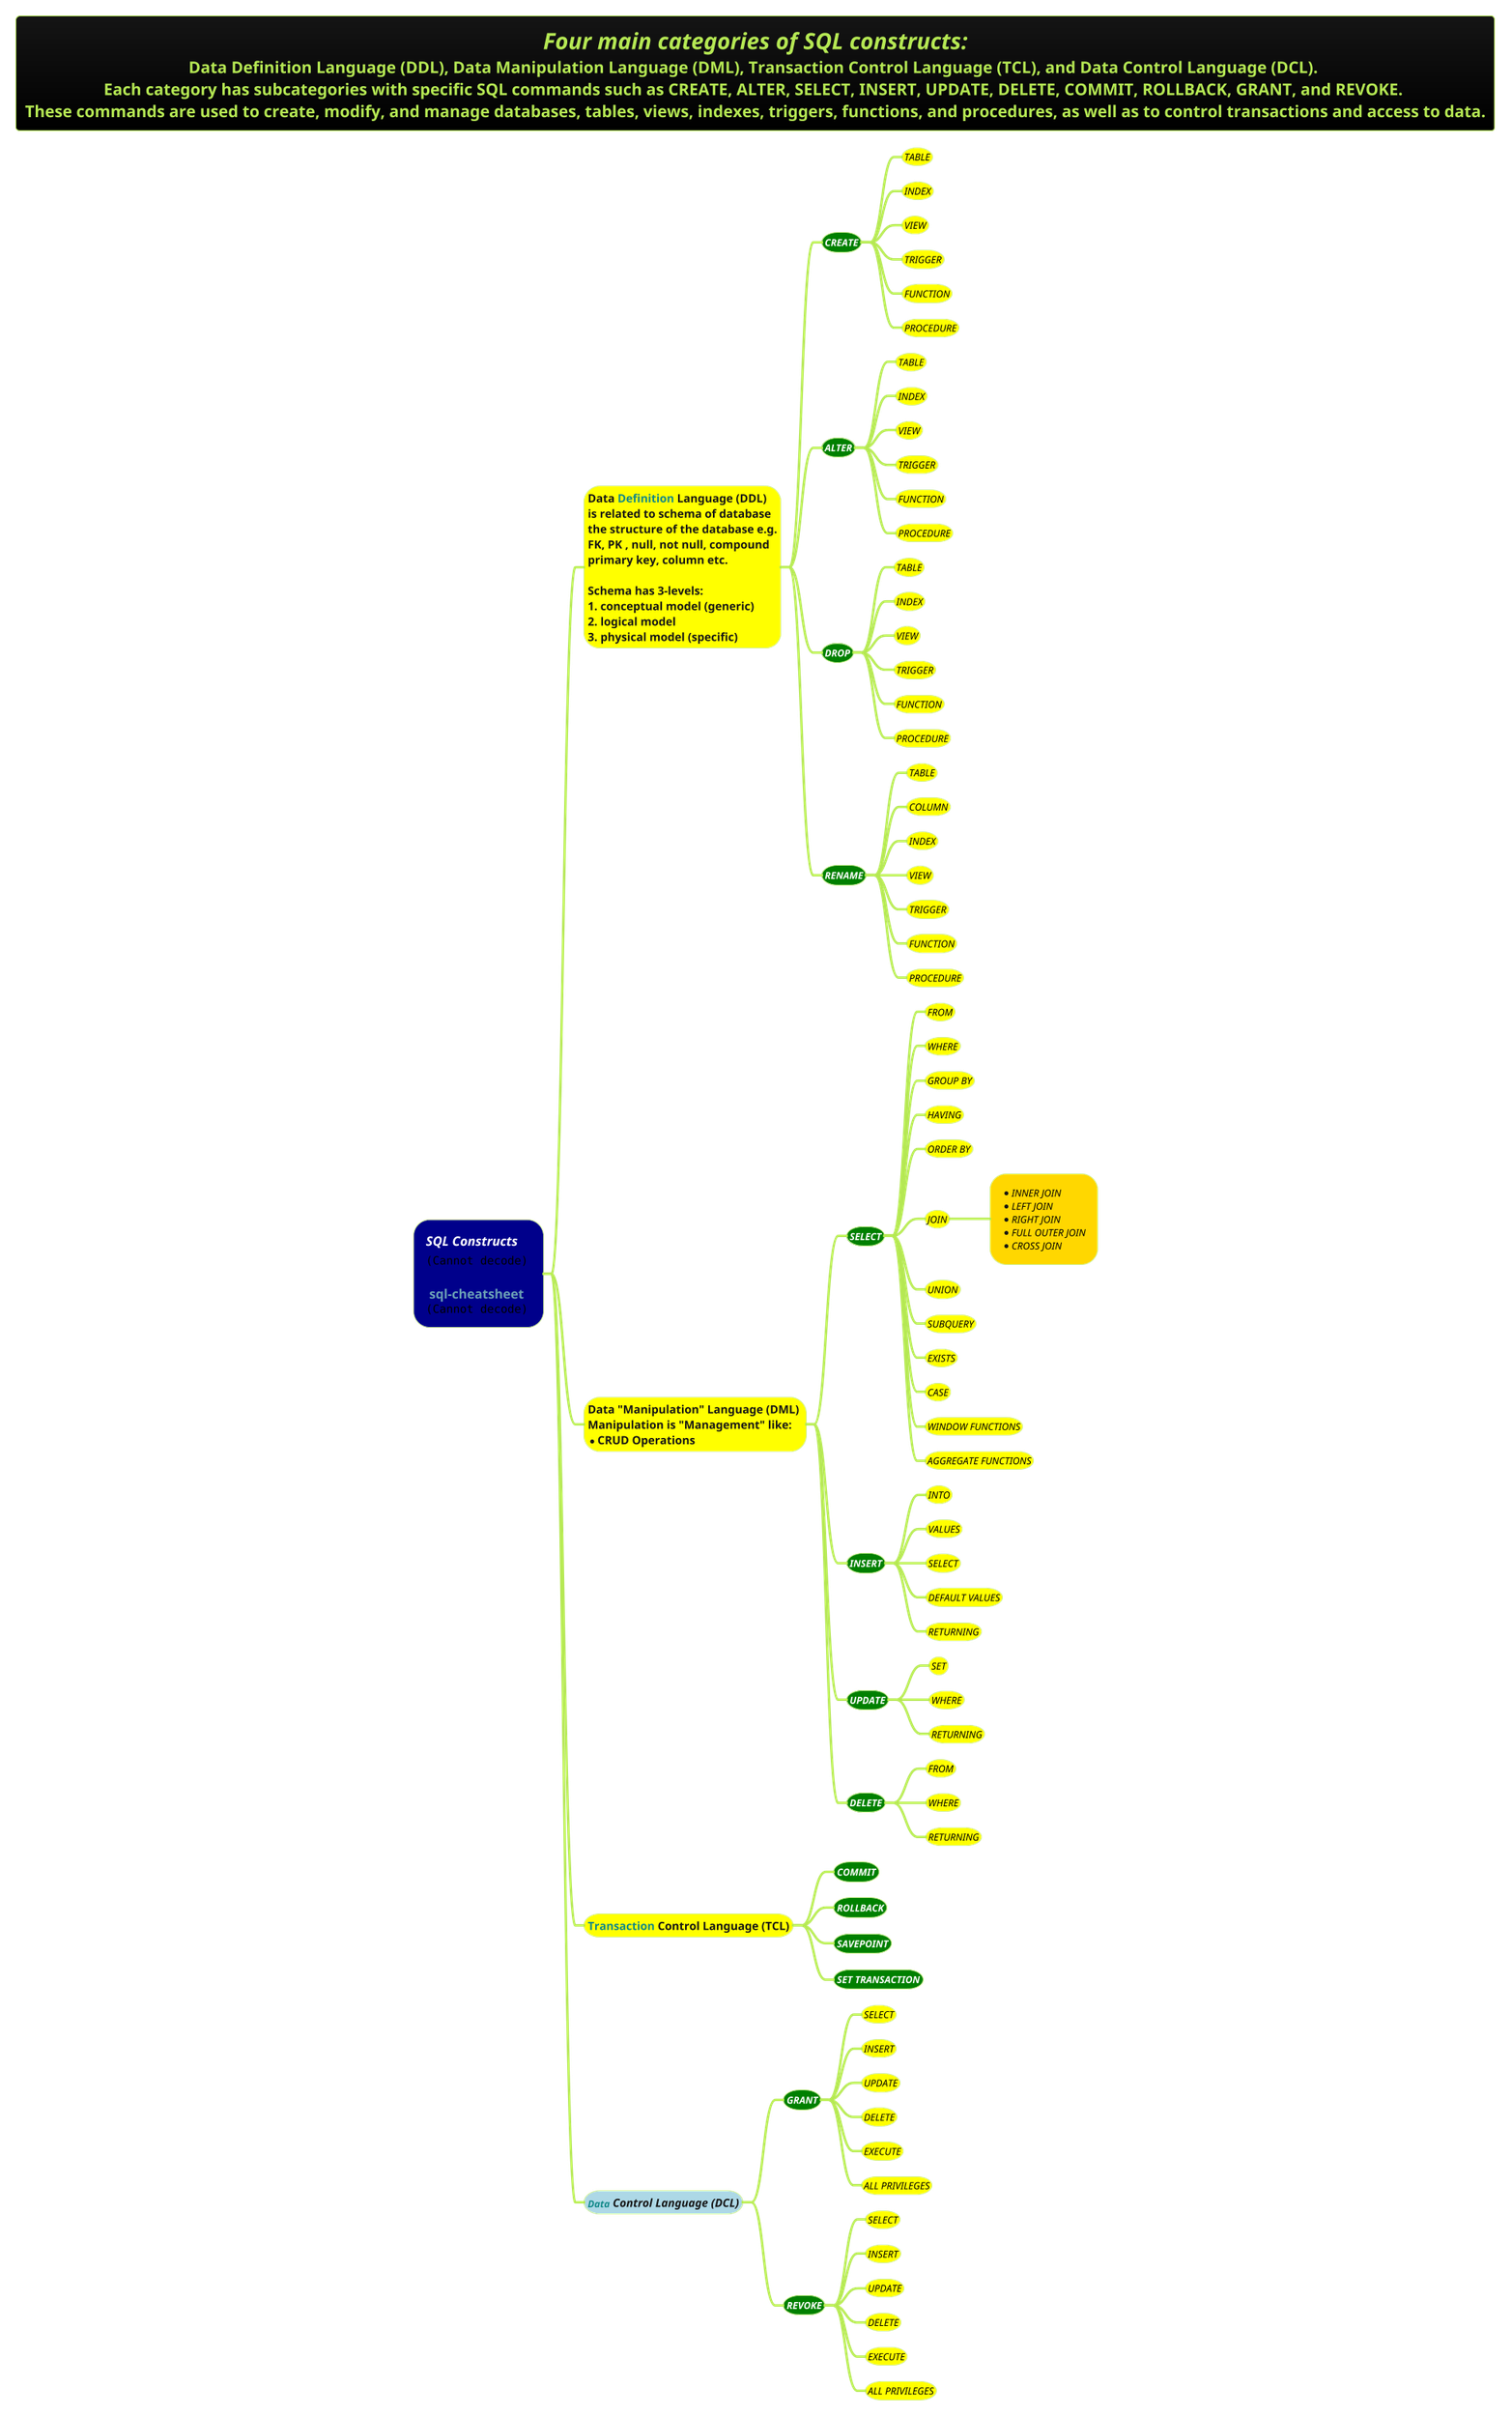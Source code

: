 @startmindmap
title =<i>Four main categories of SQL constructs: \nData Definition Language (DDL), Data Manipulation Language (DML), Transaction Control Language (TCL), and Data Control Language (DCL). \nEach category has subcategories with specific SQL commands such as CREATE, ALTER, SELECT, INSERT, UPDATE, DELETE, COMMIT, ROLLBACK, GRANT, and REVOKE. \nThese commands are used to create, modify, and manage databases, tables, views, indexes, triggers, functions, and procedures, as well as to control transactions and access to data.
!theme hacker




*[#darkblue] <i><color #white>SQL Constructs \n<img:images/sql-joins.png> \n\n **sql-cheatsheet**\n<img:images/img_1.png>
**[#yellow] **Data** <color #118888>**Definition**</color> Language **(DDL)**\nis related to **schema** of **database**\nthe **structure** of the database e.g.\nFK, PK , null, not null, compound\nprimary key, column etc.\n\n**Schema has 3-levels:**\n1. conceptual model **(generic)**\n2. logical model\n3. physical model **(specific)**
***[#green] <b><i><color #white><size:12>CREATE
****[#yellow] <i><color #black><size:12>TABLE
****[#yellow] <i><color #black><size:12>INDEX
****[#yellow] <i><color #black><size:12>VIEW
****[#yellow] <i><color #black><size:12>TRIGGER
****[#yellow] <i><color #black><size:12>FUNCTION
****[#yellow] <i><color #black><size:12>PROCEDURE
***[#green] <b><i><color #white><size:12>ALTER
****[#yellow] <i><color #black><size:12>TABLE
****[#yellow] <i><color #black><size:12>INDEX
****[#yellow] <i><color #black><size:12>VIEW
****[#yellow] <i><color #black><size:12>TRIGGER
****[#yellow] <i><color #black><size:12>FUNCTION
****[#yellow] <i><color #black><size:12>PROCEDURE
***[#green] <b><i><color #white><size:12>DROP
****[#yellow] <i><color #black><size:12>TABLE
****[#yellow] <i><color #black><size:12>INDEX
****[#yellow] <i><color #black><size:12>VIEW
****[#yellow] <i><color #black><size:12>TRIGGER
****[#yellow] <i><color #black><size:12>FUNCTION
****[#yellow] <i><color #black><size:12>PROCEDURE
***[#green] <b><i><color #white><size:12>RENAME
****[#yellow] <i><color #black><size:12>TABLE
****[#yellow] <i><color #black><size:12>COLUMN
****[#yellow] <i><color #black><size:12>INDEX
****[#yellow] <i><color #black><size:12>VIEW
****[#yellow] <i><color #black><size:12>TRIGGER
****[#yellow] <i><color #black><size:12>FUNCTION
****[#yellow] <i><color #black><size:12>PROCEDURE
**[#yellow] Data "Manipulation" Language (DML) \nManipulation is "Management" like: \n* CRUD Operations
***[#green] <b><i><color #white><size:12>SELECT
****[#yellow] <i><color #black><size:12>FROM
****[#yellow] <i><color #black><size:12>WHERE
****[#yellow] <i><color #black><size:12>GROUP BY
****[#yellow] <i><color #black><size:12>HAVING
****[#yellow] <i><color #black><size:12>ORDER BY
****[#yellow] <i><color #black><size:12>JOIN
*****[#gold]:*<i><color #black><size:12>INNER JOIN
*<i><color #black><size:12>LEFT JOIN
*<i><color #black><size:12>RIGHT JOIN
*<i><color #black><size:12>FULL OUTER JOIN
*<i><color #black><size:12>CROSS JOIN;
****[#yellow] <i><color #black><size:12>UNION
****[#yellow] <i><color #black><size:12>SUBQUERY
****[#yellow] <i><color #black><size:12>EXISTS
****[#yellow] <i><color #black><size:12>CASE
****[#yellow] <i><color #black><size:12>WINDOW FUNCTIONS
****[#yellow] <i><color #black><size:12>AGGREGATE FUNCTIONS
***[#green] <b><i><color #white><size:12>INSERT
****[#yellow] <i><color #black><size:12>INTO
****[#yellow] <i><color #black><size:12>VALUES
****[#yellow] <i><color #black><size:12>SELECT
****[#yellow] <i><color #black><size:12>DEFAULT VALUES
****[#yellow] <i><color #black><size:12>RETURNING
***[#green] <b><i><color #white><size:12>UPDATE
****[#yellow] <i><color #black><size:12>SET
****[#yellow] <i><color #black><size:12>WHERE
****[#yellow] <i><color #black><size:12>RETURNING
***[#green] <b><i><color #white><size:12>DELETE
****[#yellow] <i><color #black><size:12>FROM
****[#yellow] <i><color #black><size:12>WHERE
****[#yellow] <i><color #black><size:12>RETURNING
**[#yellow] <color #118888>**Transaction**</color> **Control** Language **(TCL)**
***[#green] <b><i><color #white><size:12>COMMIT
***[#green] <b><i><color #white><size:12>ROLLBACK
***[#green] <b><i><color #white><size:12>SAVEPOINT
***[#green] <b><i><color #white><size:12>SET TRANSACTION
**[#lightblue] <i><color #blac><size:12><color #118888>**Data**</color> **Control** Language **(DCL)**
***[#green] <b><i><color #white><size:12>GRANT
****[#yellow] <i><color #black><size:12>SELECT
****[#yellow] <i><color #black><size:12>INSERT
****[#yellow] <i><color #black><size:12>UPDATE
****[#yellow] <i><color #black><size:12>DELETE
****[#yellow] <i><color #black><size:12>EXECUTE
****[#yellow] <i><color #black><size:12>ALL PRIVILEGES
***[#green] <b><i><color #white><size:12>REVOKE
****[#yellow] <i><color #black><size:12>SELECT
****[#yellow] <i><color #black><size:12>INSERT
****[#yellow] <i><color #black><size:12>UPDATE
****[#yellow] <i><color #black><size:12>DELETE
****[#yellow] <i><color #black><size:12>EXECUTE
****[#yellow] <i><color #black><size:12>ALL PRIVILEGES

@endmindmap
